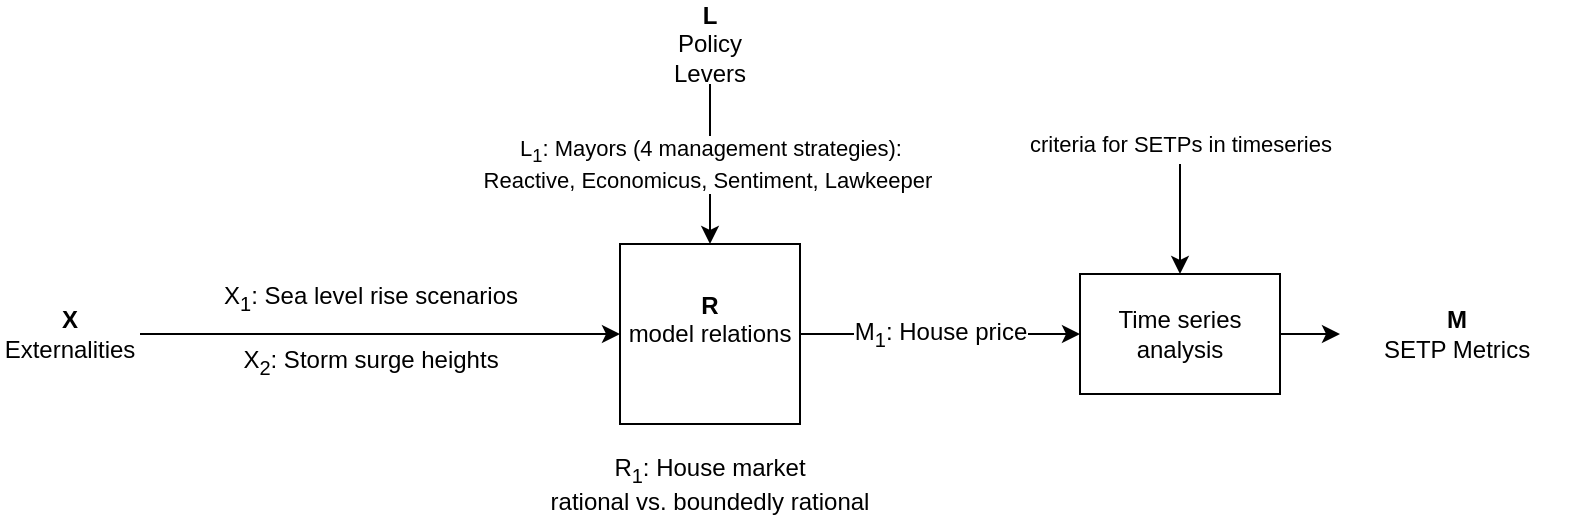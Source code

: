 <mxGraphModel dx="1381" dy="696" grid="1" gridSize="10" guides="1" tooltips="1" connect="1" arrows="1" fold="1" page="1" pageScale="1" pageWidth="827" pageHeight="1169" background="#ffffff"><root><mxCell id="0"/><mxCell id="1" parent="0"/><mxCell id="12" style="edgeStyle=orthogonalEdgeStyle;rounded=0;html=1;exitX=1;exitY=0.5;jettySize=auto;orthogonalLoop=1;entryX=0;entryY=0.5;" parent="1" source="2" target="14" edge="1"><mxGeometry relative="1" as="geometry"><mxPoint x="550" y="325" as="targetPoint"/><Array as="points"/></mxGeometry></mxCell><mxCell id="13" value="M&lt;sub&gt;1&lt;/sub&gt;: House price" style="text;html=1;resizable=0;points=[];align=center;verticalAlign=middle;labelBackgroundColor=#ffffff;" parent="12" vertex="1" connectable="0"><mxGeometry x="0.298" y="2" relative="1" as="geometry"><mxPoint x="-21" y="2" as="offset"/></mxGeometry></mxCell><mxCell id="2" value="&lt;b&gt;R&lt;/b&gt;&lt;div&gt;model relations&lt;/div&gt;&lt;div&gt;&lt;br&gt;&lt;/div&gt;" style="whiteSpace=wrap;html=1;aspect=fixed;" parent="1" vertex="1"><mxGeometry x="340" y="280" width="90" height="90" as="geometry"/></mxCell><mxCell id="4" value="&lt;div&gt;&lt;b&gt;X&lt;/b&gt;&lt;/div&gt;Externalities" style="text;html=1;strokeColor=none;fillColor=none;align=center;verticalAlign=middle;whiteSpace=wrap;rounded=0;" parent="1" vertex="1"><mxGeometry x="30" y="315" width="70" height="20" as="geometry"/></mxCell><mxCell id="5" value="" style="endArrow=classic;html=1;entryX=0;entryY=0.5;" parent="1" source="4" target="2" edge="1"><mxGeometry width="50" height="50" relative="1" as="geometry"><mxPoint x="90" y="430" as="sourcePoint"/><mxPoint x="140" y="380" as="targetPoint"/></mxGeometry></mxCell><mxCell id="6" value="X&lt;sub&gt;1&lt;/sub&gt;: Sea level rise scenarios&lt;div&gt;&lt;br&gt;&lt;div&gt;X&lt;sub&gt;2&lt;/sub&gt;: Storm surge heights&lt;/div&gt;&lt;/div&gt;" style="text;html=1;resizable=0;points=[];align=center;verticalAlign=middle;labelBackgroundColor=none;" parent="5" vertex="1" connectable="0"><mxGeometry x="0.228" y="-3" relative="1" as="geometry"><mxPoint x="-33" y="-5" as="offset"/></mxGeometry></mxCell><mxCell id="10" value="L&lt;sub&gt;1&lt;/sub&gt;: Mayors (4 management strategies):&lt;div&gt;Reactive, Economicus, Sentiment, Lawkeeper&amp;nbsp;&lt;/div&gt;" style="edgeStyle=orthogonalEdgeStyle;rounded=0;html=1;jettySize=auto;orthogonalLoop=1;" parent="1" source="9" target="2" edge="1"><mxGeometry relative="1" as="geometry"/></mxCell><mxCell id="9" value="&lt;div&gt;&lt;b&gt;L&lt;/b&gt;&lt;/div&gt;Policy Levers" style="text;html=1;strokeColor=none;fillColor=none;align=center;verticalAlign=middle;whiteSpace=wrap;rounded=0;" parent="1" vertex="1"><mxGeometry x="365" y="160" width="40" height="40" as="geometry"/></mxCell><mxCell id="11" value="&lt;div&gt;&lt;b&gt;M&lt;/b&gt;&lt;/div&gt;&lt;div&gt;SETP Metrics&lt;/div&gt;" style="text;html=1;strokeColor=none;fillColor=none;align=center;verticalAlign=middle;whiteSpace=wrap;rounded=0;" parent="1" vertex="1"><mxGeometry x="700" y="305" width="117" height="40" as="geometry"/></mxCell><mxCell id="17" style="edgeStyle=orthogonalEdgeStyle;rounded=0;html=1;exitX=1;exitY=0.5;entryX=0;entryY=0.5;jettySize=auto;orthogonalLoop=1;" parent="1" source="14" target="11" edge="1"><mxGeometry relative="1" as="geometry"/></mxCell><mxCell id="14" value="Time series analysis" style="rounded=0;whiteSpace=wrap;html=1;" parent="1" vertex="1"><mxGeometry x="570" y="295" width="100" height="60" as="geometry"/></mxCell><mxCell id="18" value="R&lt;sub&gt;1&lt;/sub&gt;: House market&lt;div&gt;rational vs.&amp;nbsp;&lt;span style=&quot;letter-spacing: 0px&quot;&gt;boundedly rational&lt;/span&gt;&lt;/div&gt;" style="text;html=1;strokeColor=none;fillColor=none;align=center;verticalAlign=middle;whiteSpace=wrap;rounded=0;" parent="1" vertex="1"><mxGeometry x="195" y="390" width="380" height="20" as="geometry"/></mxCell><mxCell id="19" value="criteria for SETPs in timeseries" style="endArrow=classic;html=1;entryX=0.5;entryY=0;" parent="1" target="14" edge="1"><mxGeometry x="-1" y="-10" width="50" height="50" relative="1" as="geometry"><mxPoint x="620" y="240" as="sourcePoint"/><mxPoint x="80" y="440" as="targetPoint"/><mxPoint x="10" y="-10" as="offset"/></mxGeometry></mxCell></root></mxGraphModel>